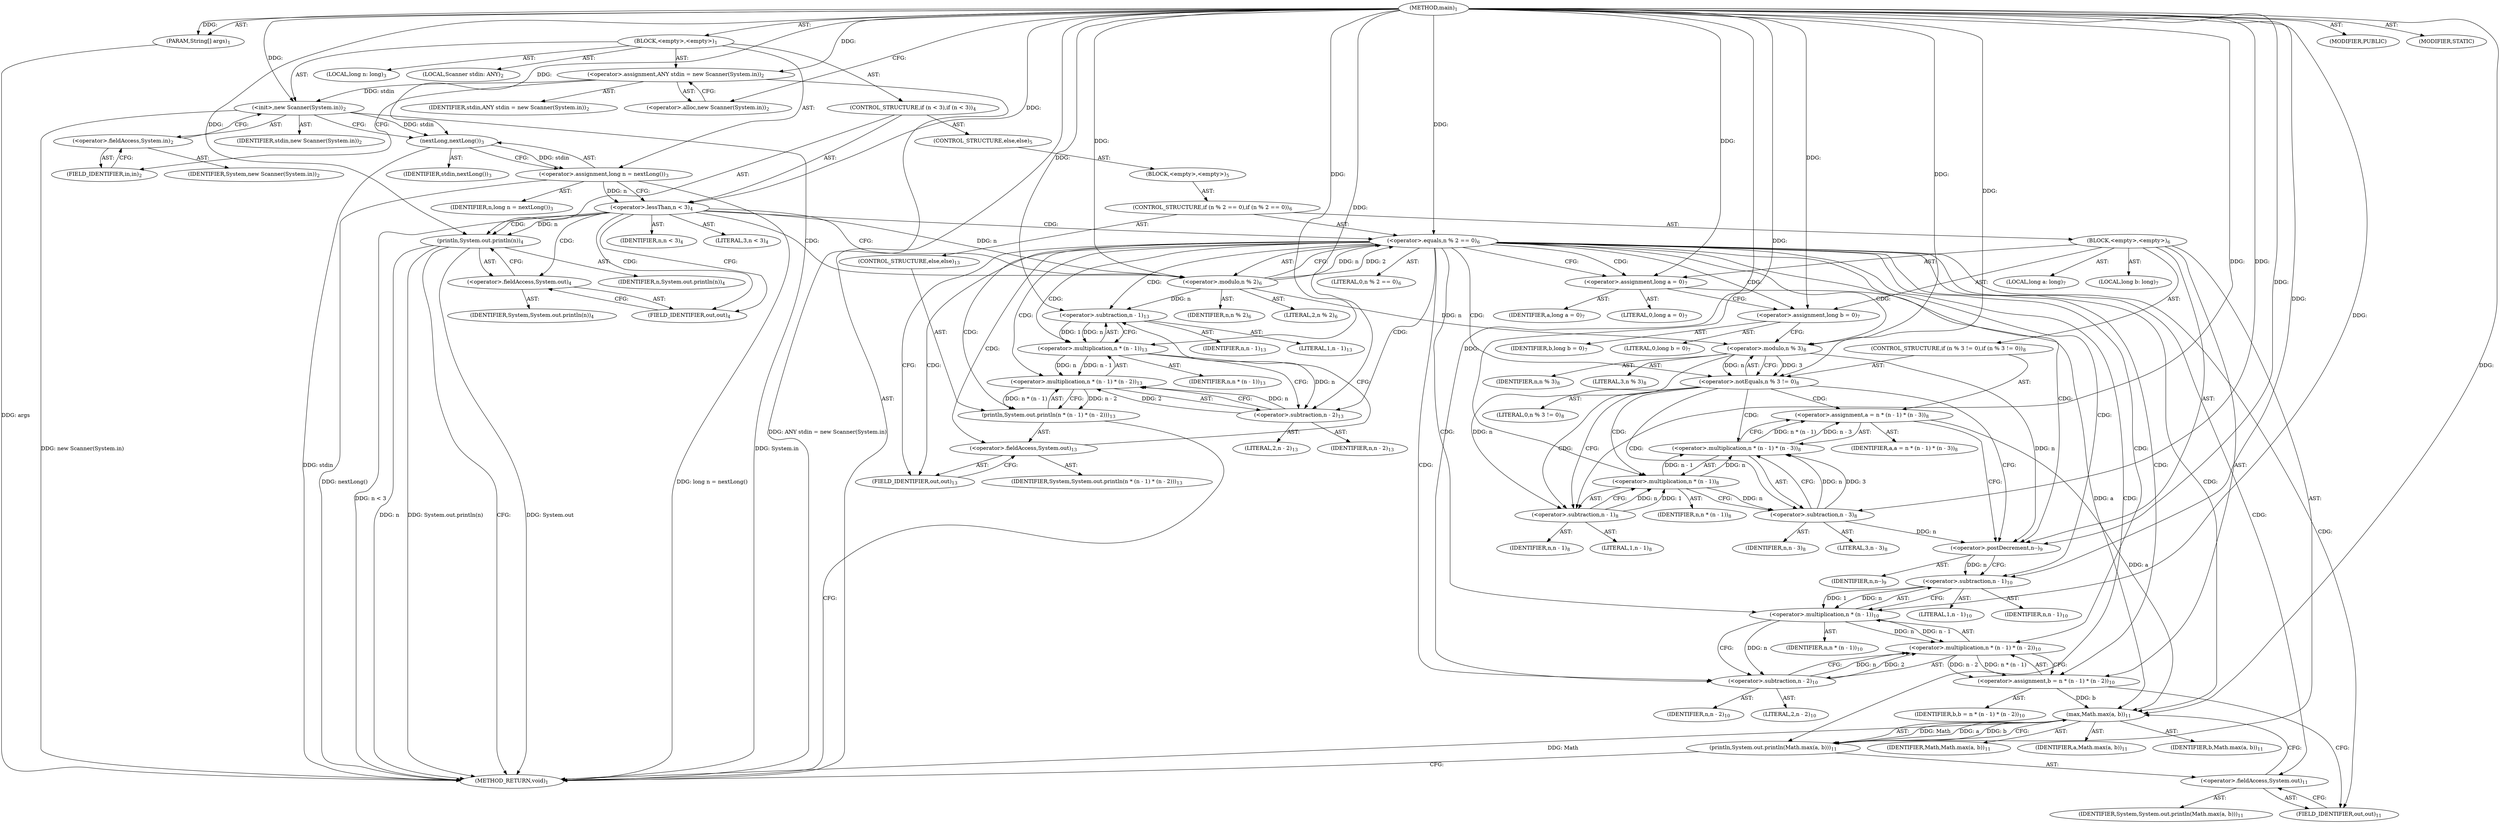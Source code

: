 digraph "main" {  
"19" [label = <(METHOD,main)<SUB>1</SUB>> ]
"20" [label = <(PARAM,String[] args)<SUB>1</SUB>> ]
"21" [label = <(BLOCK,&lt;empty&gt;,&lt;empty&gt;)<SUB>1</SUB>> ]
"4" [label = <(LOCAL,Scanner stdin: ANY)<SUB>2</SUB>> ]
"22" [label = <(&lt;operator&gt;.assignment,ANY stdin = new Scanner(System.in))<SUB>2</SUB>> ]
"23" [label = <(IDENTIFIER,stdin,ANY stdin = new Scanner(System.in))<SUB>2</SUB>> ]
"24" [label = <(&lt;operator&gt;.alloc,new Scanner(System.in))<SUB>2</SUB>> ]
"25" [label = <(&lt;init&gt;,new Scanner(System.in))<SUB>2</SUB>> ]
"3" [label = <(IDENTIFIER,stdin,new Scanner(System.in))<SUB>2</SUB>> ]
"26" [label = <(&lt;operator&gt;.fieldAccess,System.in)<SUB>2</SUB>> ]
"27" [label = <(IDENTIFIER,System,new Scanner(System.in))<SUB>2</SUB>> ]
"28" [label = <(FIELD_IDENTIFIER,in,in)<SUB>2</SUB>> ]
"29" [label = <(LOCAL,long n: long)<SUB>3</SUB>> ]
"30" [label = <(&lt;operator&gt;.assignment,long n = nextLong())<SUB>3</SUB>> ]
"31" [label = <(IDENTIFIER,n,long n = nextLong())<SUB>3</SUB>> ]
"32" [label = <(nextLong,nextLong())<SUB>3</SUB>> ]
"33" [label = <(IDENTIFIER,stdin,nextLong())<SUB>3</SUB>> ]
"34" [label = <(CONTROL_STRUCTURE,if (n &lt; 3),if (n &lt; 3))<SUB>4</SUB>> ]
"35" [label = <(&lt;operator&gt;.lessThan,n &lt; 3)<SUB>4</SUB>> ]
"36" [label = <(IDENTIFIER,n,n &lt; 3)<SUB>4</SUB>> ]
"37" [label = <(LITERAL,3,n &lt; 3)<SUB>4</SUB>> ]
"38" [label = <(println,System.out.println(n))<SUB>4</SUB>> ]
"39" [label = <(&lt;operator&gt;.fieldAccess,System.out)<SUB>4</SUB>> ]
"40" [label = <(IDENTIFIER,System,System.out.println(n))<SUB>4</SUB>> ]
"41" [label = <(FIELD_IDENTIFIER,out,out)<SUB>4</SUB>> ]
"42" [label = <(IDENTIFIER,n,System.out.println(n))<SUB>4</SUB>> ]
"43" [label = <(CONTROL_STRUCTURE,else,else)<SUB>5</SUB>> ]
"44" [label = <(BLOCK,&lt;empty&gt;,&lt;empty&gt;)<SUB>5</SUB>> ]
"45" [label = <(CONTROL_STRUCTURE,if (n % 2 == 0),if (n % 2 == 0))<SUB>6</SUB>> ]
"46" [label = <(&lt;operator&gt;.equals,n % 2 == 0)<SUB>6</SUB>> ]
"47" [label = <(&lt;operator&gt;.modulo,n % 2)<SUB>6</SUB>> ]
"48" [label = <(IDENTIFIER,n,n % 2)<SUB>6</SUB>> ]
"49" [label = <(LITERAL,2,n % 2)<SUB>6</SUB>> ]
"50" [label = <(LITERAL,0,n % 2 == 0)<SUB>6</SUB>> ]
"51" [label = <(BLOCK,&lt;empty&gt;,&lt;empty&gt;)<SUB>6</SUB>> ]
"52" [label = <(LOCAL,long a: long)<SUB>7</SUB>> ]
"53" [label = <(LOCAL,long b: long)<SUB>7</SUB>> ]
"54" [label = <(&lt;operator&gt;.assignment,long a = 0)<SUB>7</SUB>> ]
"55" [label = <(IDENTIFIER,a,long a = 0)<SUB>7</SUB>> ]
"56" [label = <(LITERAL,0,long a = 0)<SUB>7</SUB>> ]
"57" [label = <(&lt;operator&gt;.assignment,long b = 0)<SUB>7</SUB>> ]
"58" [label = <(IDENTIFIER,b,long b = 0)<SUB>7</SUB>> ]
"59" [label = <(LITERAL,0,long b = 0)<SUB>7</SUB>> ]
"60" [label = <(CONTROL_STRUCTURE,if (n % 3 != 0),if (n % 3 != 0))<SUB>8</SUB>> ]
"61" [label = <(&lt;operator&gt;.notEquals,n % 3 != 0)<SUB>8</SUB>> ]
"62" [label = <(&lt;operator&gt;.modulo,n % 3)<SUB>8</SUB>> ]
"63" [label = <(IDENTIFIER,n,n % 3)<SUB>8</SUB>> ]
"64" [label = <(LITERAL,3,n % 3)<SUB>8</SUB>> ]
"65" [label = <(LITERAL,0,n % 3 != 0)<SUB>8</SUB>> ]
"66" [label = <(&lt;operator&gt;.assignment,a = n * (n - 1) * (n - 3))<SUB>8</SUB>> ]
"67" [label = <(IDENTIFIER,a,a = n * (n - 1) * (n - 3))<SUB>8</SUB>> ]
"68" [label = <(&lt;operator&gt;.multiplication,n * (n - 1) * (n - 3))<SUB>8</SUB>> ]
"69" [label = <(&lt;operator&gt;.multiplication,n * (n - 1))<SUB>8</SUB>> ]
"70" [label = <(IDENTIFIER,n,n * (n - 1))<SUB>8</SUB>> ]
"71" [label = <(&lt;operator&gt;.subtraction,n - 1)<SUB>8</SUB>> ]
"72" [label = <(IDENTIFIER,n,n - 1)<SUB>8</SUB>> ]
"73" [label = <(LITERAL,1,n - 1)<SUB>8</SUB>> ]
"74" [label = <(&lt;operator&gt;.subtraction,n - 3)<SUB>8</SUB>> ]
"75" [label = <(IDENTIFIER,n,n - 3)<SUB>8</SUB>> ]
"76" [label = <(LITERAL,3,n - 3)<SUB>8</SUB>> ]
"77" [label = <(&lt;operator&gt;.postDecrement,n--)<SUB>9</SUB>> ]
"78" [label = <(IDENTIFIER,n,n--)<SUB>9</SUB>> ]
"79" [label = <(&lt;operator&gt;.assignment,b = n * (n - 1) * (n - 2))<SUB>10</SUB>> ]
"80" [label = <(IDENTIFIER,b,b = n * (n - 1) * (n - 2))<SUB>10</SUB>> ]
"81" [label = <(&lt;operator&gt;.multiplication,n * (n - 1) * (n - 2))<SUB>10</SUB>> ]
"82" [label = <(&lt;operator&gt;.multiplication,n * (n - 1))<SUB>10</SUB>> ]
"83" [label = <(IDENTIFIER,n,n * (n - 1))<SUB>10</SUB>> ]
"84" [label = <(&lt;operator&gt;.subtraction,n - 1)<SUB>10</SUB>> ]
"85" [label = <(IDENTIFIER,n,n - 1)<SUB>10</SUB>> ]
"86" [label = <(LITERAL,1,n - 1)<SUB>10</SUB>> ]
"87" [label = <(&lt;operator&gt;.subtraction,n - 2)<SUB>10</SUB>> ]
"88" [label = <(IDENTIFIER,n,n - 2)<SUB>10</SUB>> ]
"89" [label = <(LITERAL,2,n - 2)<SUB>10</SUB>> ]
"90" [label = <(println,System.out.println(Math.max(a, b)))<SUB>11</SUB>> ]
"91" [label = <(&lt;operator&gt;.fieldAccess,System.out)<SUB>11</SUB>> ]
"92" [label = <(IDENTIFIER,System,System.out.println(Math.max(a, b)))<SUB>11</SUB>> ]
"93" [label = <(FIELD_IDENTIFIER,out,out)<SUB>11</SUB>> ]
"94" [label = <(max,Math.max(a, b))<SUB>11</SUB>> ]
"95" [label = <(IDENTIFIER,Math,Math.max(a, b))<SUB>11</SUB>> ]
"96" [label = <(IDENTIFIER,a,Math.max(a, b))<SUB>11</SUB>> ]
"97" [label = <(IDENTIFIER,b,Math.max(a, b))<SUB>11</SUB>> ]
"98" [label = <(CONTROL_STRUCTURE,else,else)<SUB>13</SUB>> ]
"99" [label = <(println,System.out.println(n * (n - 1) * (n - 2)))<SUB>13</SUB>> ]
"100" [label = <(&lt;operator&gt;.fieldAccess,System.out)<SUB>13</SUB>> ]
"101" [label = <(IDENTIFIER,System,System.out.println(n * (n - 1) * (n - 2)))<SUB>13</SUB>> ]
"102" [label = <(FIELD_IDENTIFIER,out,out)<SUB>13</SUB>> ]
"103" [label = <(&lt;operator&gt;.multiplication,n * (n - 1) * (n - 2))<SUB>13</SUB>> ]
"104" [label = <(&lt;operator&gt;.multiplication,n * (n - 1))<SUB>13</SUB>> ]
"105" [label = <(IDENTIFIER,n,n * (n - 1))<SUB>13</SUB>> ]
"106" [label = <(&lt;operator&gt;.subtraction,n - 1)<SUB>13</SUB>> ]
"107" [label = <(IDENTIFIER,n,n - 1)<SUB>13</SUB>> ]
"108" [label = <(LITERAL,1,n - 1)<SUB>13</SUB>> ]
"109" [label = <(&lt;operator&gt;.subtraction,n - 2)<SUB>13</SUB>> ]
"110" [label = <(IDENTIFIER,n,n - 2)<SUB>13</SUB>> ]
"111" [label = <(LITERAL,2,n - 2)<SUB>13</SUB>> ]
"112" [label = <(MODIFIER,PUBLIC)> ]
"113" [label = <(MODIFIER,STATIC)> ]
"114" [label = <(METHOD_RETURN,void)<SUB>1</SUB>> ]
  "19" -> "20"  [ label = "AST: "] 
  "19" -> "21"  [ label = "AST: "] 
  "19" -> "112"  [ label = "AST: "] 
  "19" -> "113"  [ label = "AST: "] 
  "19" -> "114"  [ label = "AST: "] 
  "21" -> "4"  [ label = "AST: "] 
  "21" -> "22"  [ label = "AST: "] 
  "21" -> "25"  [ label = "AST: "] 
  "21" -> "29"  [ label = "AST: "] 
  "21" -> "30"  [ label = "AST: "] 
  "21" -> "34"  [ label = "AST: "] 
  "22" -> "23"  [ label = "AST: "] 
  "22" -> "24"  [ label = "AST: "] 
  "25" -> "3"  [ label = "AST: "] 
  "25" -> "26"  [ label = "AST: "] 
  "26" -> "27"  [ label = "AST: "] 
  "26" -> "28"  [ label = "AST: "] 
  "30" -> "31"  [ label = "AST: "] 
  "30" -> "32"  [ label = "AST: "] 
  "32" -> "33"  [ label = "AST: "] 
  "34" -> "35"  [ label = "AST: "] 
  "34" -> "38"  [ label = "AST: "] 
  "34" -> "43"  [ label = "AST: "] 
  "35" -> "36"  [ label = "AST: "] 
  "35" -> "37"  [ label = "AST: "] 
  "38" -> "39"  [ label = "AST: "] 
  "38" -> "42"  [ label = "AST: "] 
  "39" -> "40"  [ label = "AST: "] 
  "39" -> "41"  [ label = "AST: "] 
  "43" -> "44"  [ label = "AST: "] 
  "44" -> "45"  [ label = "AST: "] 
  "45" -> "46"  [ label = "AST: "] 
  "45" -> "51"  [ label = "AST: "] 
  "45" -> "98"  [ label = "AST: "] 
  "46" -> "47"  [ label = "AST: "] 
  "46" -> "50"  [ label = "AST: "] 
  "47" -> "48"  [ label = "AST: "] 
  "47" -> "49"  [ label = "AST: "] 
  "51" -> "52"  [ label = "AST: "] 
  "51" -> "53"  [ label = "AST: "] 
  "51" -> "54"  [ label = "AST: "] 
  "51" -> "57"  [ label = "AST: "] 
  "51" -> "60"  [ label = "AST: "] 
  "51" -> "77"  [ label = "AST: "] 
  "51" -> "79"  [ label = "AST: "] 
  "51" -> "90"  [ label = "AST: "] 
  "54" -> "55"  [ label = "AST: "] 
  "54" -> "56"  [ label = "AST: "] 
  "57" -> "58"  [ label = "AST: "] 
  "57" -> "59"  [ label = "AST: "] 
  "60" -> "61"  [ label = "AST: "] 
  "60" -> "66"  [ label = "AST: "] 
  "61" -> "62"  [ label = "AST: "] 
  "61" -> "65"  [ label = "AST: "] 
  "62" -> "63"  [ label = "AST: "] 
  "62" -> "64"  [ label = "AST: "] 
  "66" -> "67"  [ label = "AST: "] 
  "66" -> "68"  [ label = "AST: "] 
  "68" -> "69"  [ label = "AST: "] 
  "68" -> "74"  [ label = "AST: "] 
  "69" -> "70"  [ label = "AST: "] 
  "69" -> "71"  [ label = "AST: "] 
  "71" -> "72"  [ label = "AST: "] 
  "71" -> "73"  [ label = "AST: "] 
  "74" -> "75"  [ label = "AST: "] 
  "74" -> "76"  [ label = "AST: "] 
  "77" -> "78"  [ label = "AST: "] 
  "79" -> "80"  [ label = "AST: "] 
  "79" -> "81"  [ label = "AST: "] 
  "81" -> "82"  [ label = "AST: "] 
  "81" -> "87"  [ label = "AST: "] 
  "82" -> "83"  [ label = "AST: "] 
  "82" -> "84"  [ label = "AST: "] 
  "84" -> "85"  [ label = "AST: "] 
  "84" -> "86"  [ label = "AST: "] 
  "87" -> "88"  [ label = "AST: "] 
  "87" -> "89"  [ label = "AST: "] 
  "90" -> "91"  [ label = "AST: "] 
  "90" -> "94"  [ label = "AST: "] 
  "91" -> "92"  [ label = "AST: "] 
  "91" -> "93"  [ label = "AST: "] 
  "94" -> "95"  [ label = "AST: "] 
  "94" -> "96"  [ label = "AST: "] 
  "94" -> "97"  [ label = "AST: "] 
  "98" -> "99"  [ label = "AST: "] 
  "99" -> "100"  [ label = "AST: "] 
  "99" -> "103"  [ label = "AST: "] 
  "100" -> "101"  [ label = "AST: "] 
  "100" -> "102"  [ label = "AST: "] 
  "103" -> "104"  [ label = "AST: "] 
  "103" -> "109"  [ label = "AST: "] 
  "104" -> "105"  [ label = "AST: "] 
  "104" -> "106"  [ label = "AST: "] 
  "106" -> "107"  [ label = "AST: "] 
  "106" -> "108"  [ label = "AST: "] 
  "109" -> "110"  [ label = "AST: "] 
  "109" -> "111"  [ label = "AST: "] 
  "22" -> "28"  [ label = "CFG: "] 
  "25" -> "32"  [ label = "CFG: "] 
  "30" -> "35"  [ label = "CFG: "] 
  "24" -> "22"  [ label = "CFG: "] 
  "26" -> "25"  [ label = "CFG: "] 
  "32" -> "30"  [ label = "CFG: "] 
  "35" -> "41"  [ label = "CFG: "] 
  "35" -> "47"  [ label = "CFG: "] 
  "38" -> "114"  [ label = "CFG: "] 
  "28" -> "26"  [ label = "CFG: "] 
  "39" -> "38"  [ label = "CFG: "] 
  "41" -> "39"  [ label = "CFG: "] 
  "46" -> "54"  [ label = "CFG: "] 
  "46" -> "102"  [ label = "CFG: "] 
  "47" -> "46"  [ label = "CFG: "] 
  "54" -> "57"  [ label = "CFG: "] 
  "57" -> "62"  [ label = "CFG: "] 
  "77" -> "84"  [ label = "CFG: "] 
  "79" -> "93"  [ label = "CFG: "] 
  "90" -> "114"  [ label = "CFG: "] 
  "99" -> "114"  [ label = "CFG: "] 
  "61" -> "71"  [ label = "CFG: "] 
  "61" -> "77"  [ label = "CFG: "] 
  "66" -> "77"  [ label = "CFG: "] 
  "81" -> "79"  [ label = "CFG: "] 
  "91" -> "94"  [ label = "CFG: "] 
  "94" -> "90"  [ label = "CFG: "] 
  "100" -> "106"  [ label = "CFG: "] 
  "103" -> "99"  [ label = "CFG: "] 
  "62" -> "61"  [ label = "CFG: "] 
  "68" -> "66"  [ label = "CFG: "] 
  "82" -> "87"  [ label = "CFG: "] 
  "87" -> "81"  [ label = "CFG: "] 
  "93" -> "91"  [ label = "CFG: "] 
  "102" -> "100"  [ label = "CFG: "] 
  "104" -> "109"  [ label = "CFG: "] 
  "109" -> "103"  [ label = "CFG: "] 
  "69" -> "74"  [ label = "CFG: "] 
  "74" -> "68"  [ label = "CFG: "] 
  "84" -> "82"  [ label = "CFG: "] 
  "106" -> "104"  [ label = "CFG: "] 
  "71" -> "69"  [ label = "CFG: "] 
  "19" -> "24"  [ label = "CFG: "] 
  "20" -> "114"  [ label = "DDG: args"] 
  "22" -> "114"  [ label = "DDG: ANY stdin = new Scanner(System.in)"] 
  "25" -> "114"  [ label = "DDG: System.in"] 
  "25" -> "114"  [ label = "DDG: new Scanner(System.in)"] 
  "32" -> "114"  [ label = "DDG: stdin"] 
  "30" -> "114"  [ label = "DDG: nextLong()"] 
  "30" -> "114"  [ label = "DDG: long n = nextLong()"] 
  "35" -> "114"  [ label = "DDG: n &lt; 3"] 
  "38" -> "114"  [ label = "DDG: System.out"] 
  "38" -> "114"  [ label = "DDG: n"] 
  "38" -> "114"  [ label = "DDG: System.out.println(n)"] 
  "94" -> "114"  [ label = "DDG: Math"] 
  "19" -> "20"  [ label = "DDG: "] 
  "19" -> "22"  [ label = "DDG: "] 
  "32" -> "30"  [ label = "DDG: stdin"] 
  "22" -> "25"  [ label = "DDG: stdin"] 
  "19" -> "25"  [ label = "DDG: "] 
  "25" -> "32"  [ label = "DDG: stdin"] 
  "19" -> "32"  [ label = "DDG: "] 
  "30" -> "35"  [ label = "DDG: n"] 
  "19" -> "35"  [ label = "DDG: "] 
  "35" -> "38"  [ label = "DDG: n"] 
  "19" -> "38"  [ label = "DDG: "] 
  "47" -> "46"  [ label = "DDG: n"] 
  "47" -> "46"  [ label = "DDG: 2"] 
  "19" -> "46"  [ label = "DDG: "] 
  "19" -> "54"  [ label = "DDG: "] 
  "19" -> "57"  [ label = "DDG: "] 
  "81" -> "79"  [ label = "DDG: n * (n - 1)"] 
  "81" -> "79"  [ label = "DDG: n - 2"] 
  "35" -> "47"  [ label = "DDG: n"] 
  "19" -> "47"  [ label = "DDG: "] 
  "68" -> "66"  [ label = "DDG: n * (n - 1)"] 
  "68" -> "66"  [ label = "DDG: n - 3"] 
  "62" -> "77"  [ label = "DDG: n"] 
  "74" -> "77"  [ label = "DDG: n"] 
  "19" -> "77"  [ label = "DDG: "] 
  "94" -> "90"  [ label = "DDG: Math"] 
  "94" -> "90"  [ label = "DDG: a"] 
  "94" -> "90"  [ label = "DDG: b"] 
  "103" -> "99"  [ label = "DDG: n * (n - 1)"] 
  "103" -> "99"  [ label = "DDG: n - 2"] 
  "62" -> "61"  [ label = "DDG: n"] 
  "62" -> "61"  [ label = "DDG: 3"] 
  "19" -> "61"  [ label = "DDG: "] 
  "82" -> "81"  [ label = "DDG: n"] 
  "82" -> "81"  [ label = "DDG: n - 1"] 
  "87" -> "81"  [ label = "DDG: n"] 
  "87" -> "81"  [ label = "DDG: 2"] 
  "19" -> "94"  [ label = "DDG: "] 
  "54" -> "94"  [ label = "DDG: a"] 
  "66" -> "94"  [ label = "DDG: a"] 
  "79" -> "94"  [ label = "DDG: b"] 
  "104" -> "103"  [ label = "DDG: n"] 
  "104" -> "103"  [ label = "DDG: n - 1"] 
  "109" -> "103"  [ label = "DDG: n"] 
  "109" -> "103"  [ label = "DDG: 2"] 
  "47" -> "62"  [ label = "DDG: n"] 
  "19" -> "62"  [ label = "DDG: "] 
  "69" -> "68"  [ label = "DDG: n"] 
  "69" -> "68"  [ label = "DDG: n - 1"] 
  "74" -> "68"  [ label = "DDG: n"] 
  "74" -> "68"  [ label = "DDG: 3"] 
  "84" -> "82"  [ label = "DDG: n"] 
  "19" -> "82"  [ label = "DDG: "] 
  "84" -> "82"  [ label = "DDG: 1"] 
  "82" -> "87"  [ label = "DDG: n"] 
  "19" -> "87"  [ label = "DDG: "] 
  "106" -> "104"  [ label = "DDG: n"] 
  "19" -> "104"  [ label = "DDG: "] 
  "106" -> "104"  [ label = "DDG: 1"] 
  "104" -> "109"  [ label = "DDG: n"] 
  "19" -> "109"  [ label = "DDG: "] 
  "71" -> "69"  [ label = "DDG: n"] 
  "19" -> "69"  [ label = "DDG: "] 
  "71" -> "69"  [ label = "DDG: 1"] 
  "69" -> "74"  [ label = "DDG: n"] 
  "19" -> "74"  [ label = "DDG: "] 
  "77" -> "84"  [ label = "DDG: n"] 
  "19" -> "84"  [ label = "DDG: "] 
  "47" -> "106"  [ label = "DDG: n"] 
  "19" -> "106"  [ label = "DDG: "] 
  "62" -> "71"  [ label = "DDG: n"] 
  "19" -> "71"  [ label = "DDG: "] 
  "35" -> "47"  [ label = "CDG: "] 
  "35" -> "46"  [ label = "CDG: "] 
  "35" -> "38"  [ label = "CDG: "] 
  "35" -> "41"  [ label = "CDG: "] 
  "35" -> "39"  [ label = "CDG: "] 
  "46" -> "94"  [ label = "CDG: "] 
  "46" -> "77"  [ label = "CDG: "] 
  "46" -> "57"  [ label = "CDG: "] 
  "46" -> "99"  [ label = "CDG: "] 
  "46" -> "81"  [ label = "CDG: "] 
  "46" -> "84"  [ label = "CDG: "] 
  "46" -> "102"  [ label = "CDG: "] 
  "46" -> "103"  [ label = "CDG: "] 
  "46" -> "104"  [ label = "CDG: "] 
  "46" -> "106"  [ label = "CDG: "] 
  "46" -> "87"  [ label = "CDG: "] 
  "46" -> "91"  [ label = "CDG: "] 
  "46" -> "82"  [ label = "CDG: "] 
  "46" -> "93"  [ label = "CDG: "] 
  "46" -> "90"  [ label = "CDG: "] 
  "46" -> "54"  [ label = "CDG: "] 
  "46" -> "79"  [ label = "CDG: "] 
  "46" -> "61"  [ label = "CDG: "] 
  "46" -> "100"  [ label = "CDG: "] 
  "46" -> "109"  [ label = "CDG: "] 
  "46" -> "62"  [ label = "CDG: "] 
  "61" -> "68"  [ label = "CDG: "] 
  "61" -> "66"  [ label = "CDG: "] 
  "61" -> "69"  [ label = "CDG: "] 
  "61" -> "74"  [ label = "CDG: "] 
  "61" -> "71"  [ label = "CDG: "] 
}
